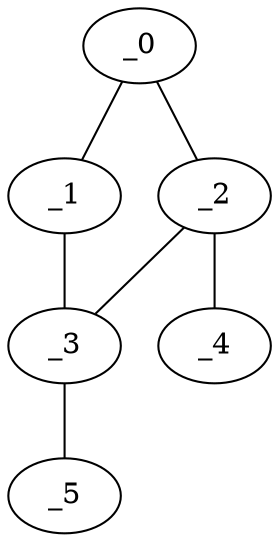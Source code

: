 graph TP1_0110 {
	_0	 [x="0.749243",
		y="2.87745"];
	_1	 [x="2.6665",
		y="2.94653"];
	_0 -- _1;
	_2	 [x="1.5",
		y="0.75"];
	_0 -- _2;
	_3	 [x="1.51",
		y="2.97"];
	_1 -- _3;
	_2 -- _3;
	_4	 [x="2.28595",
		y="1.61908"];
	_2 -- _4;
	_5	 [x="1.86854",
		y="0.401498"];
	_3 -- _5;
}

